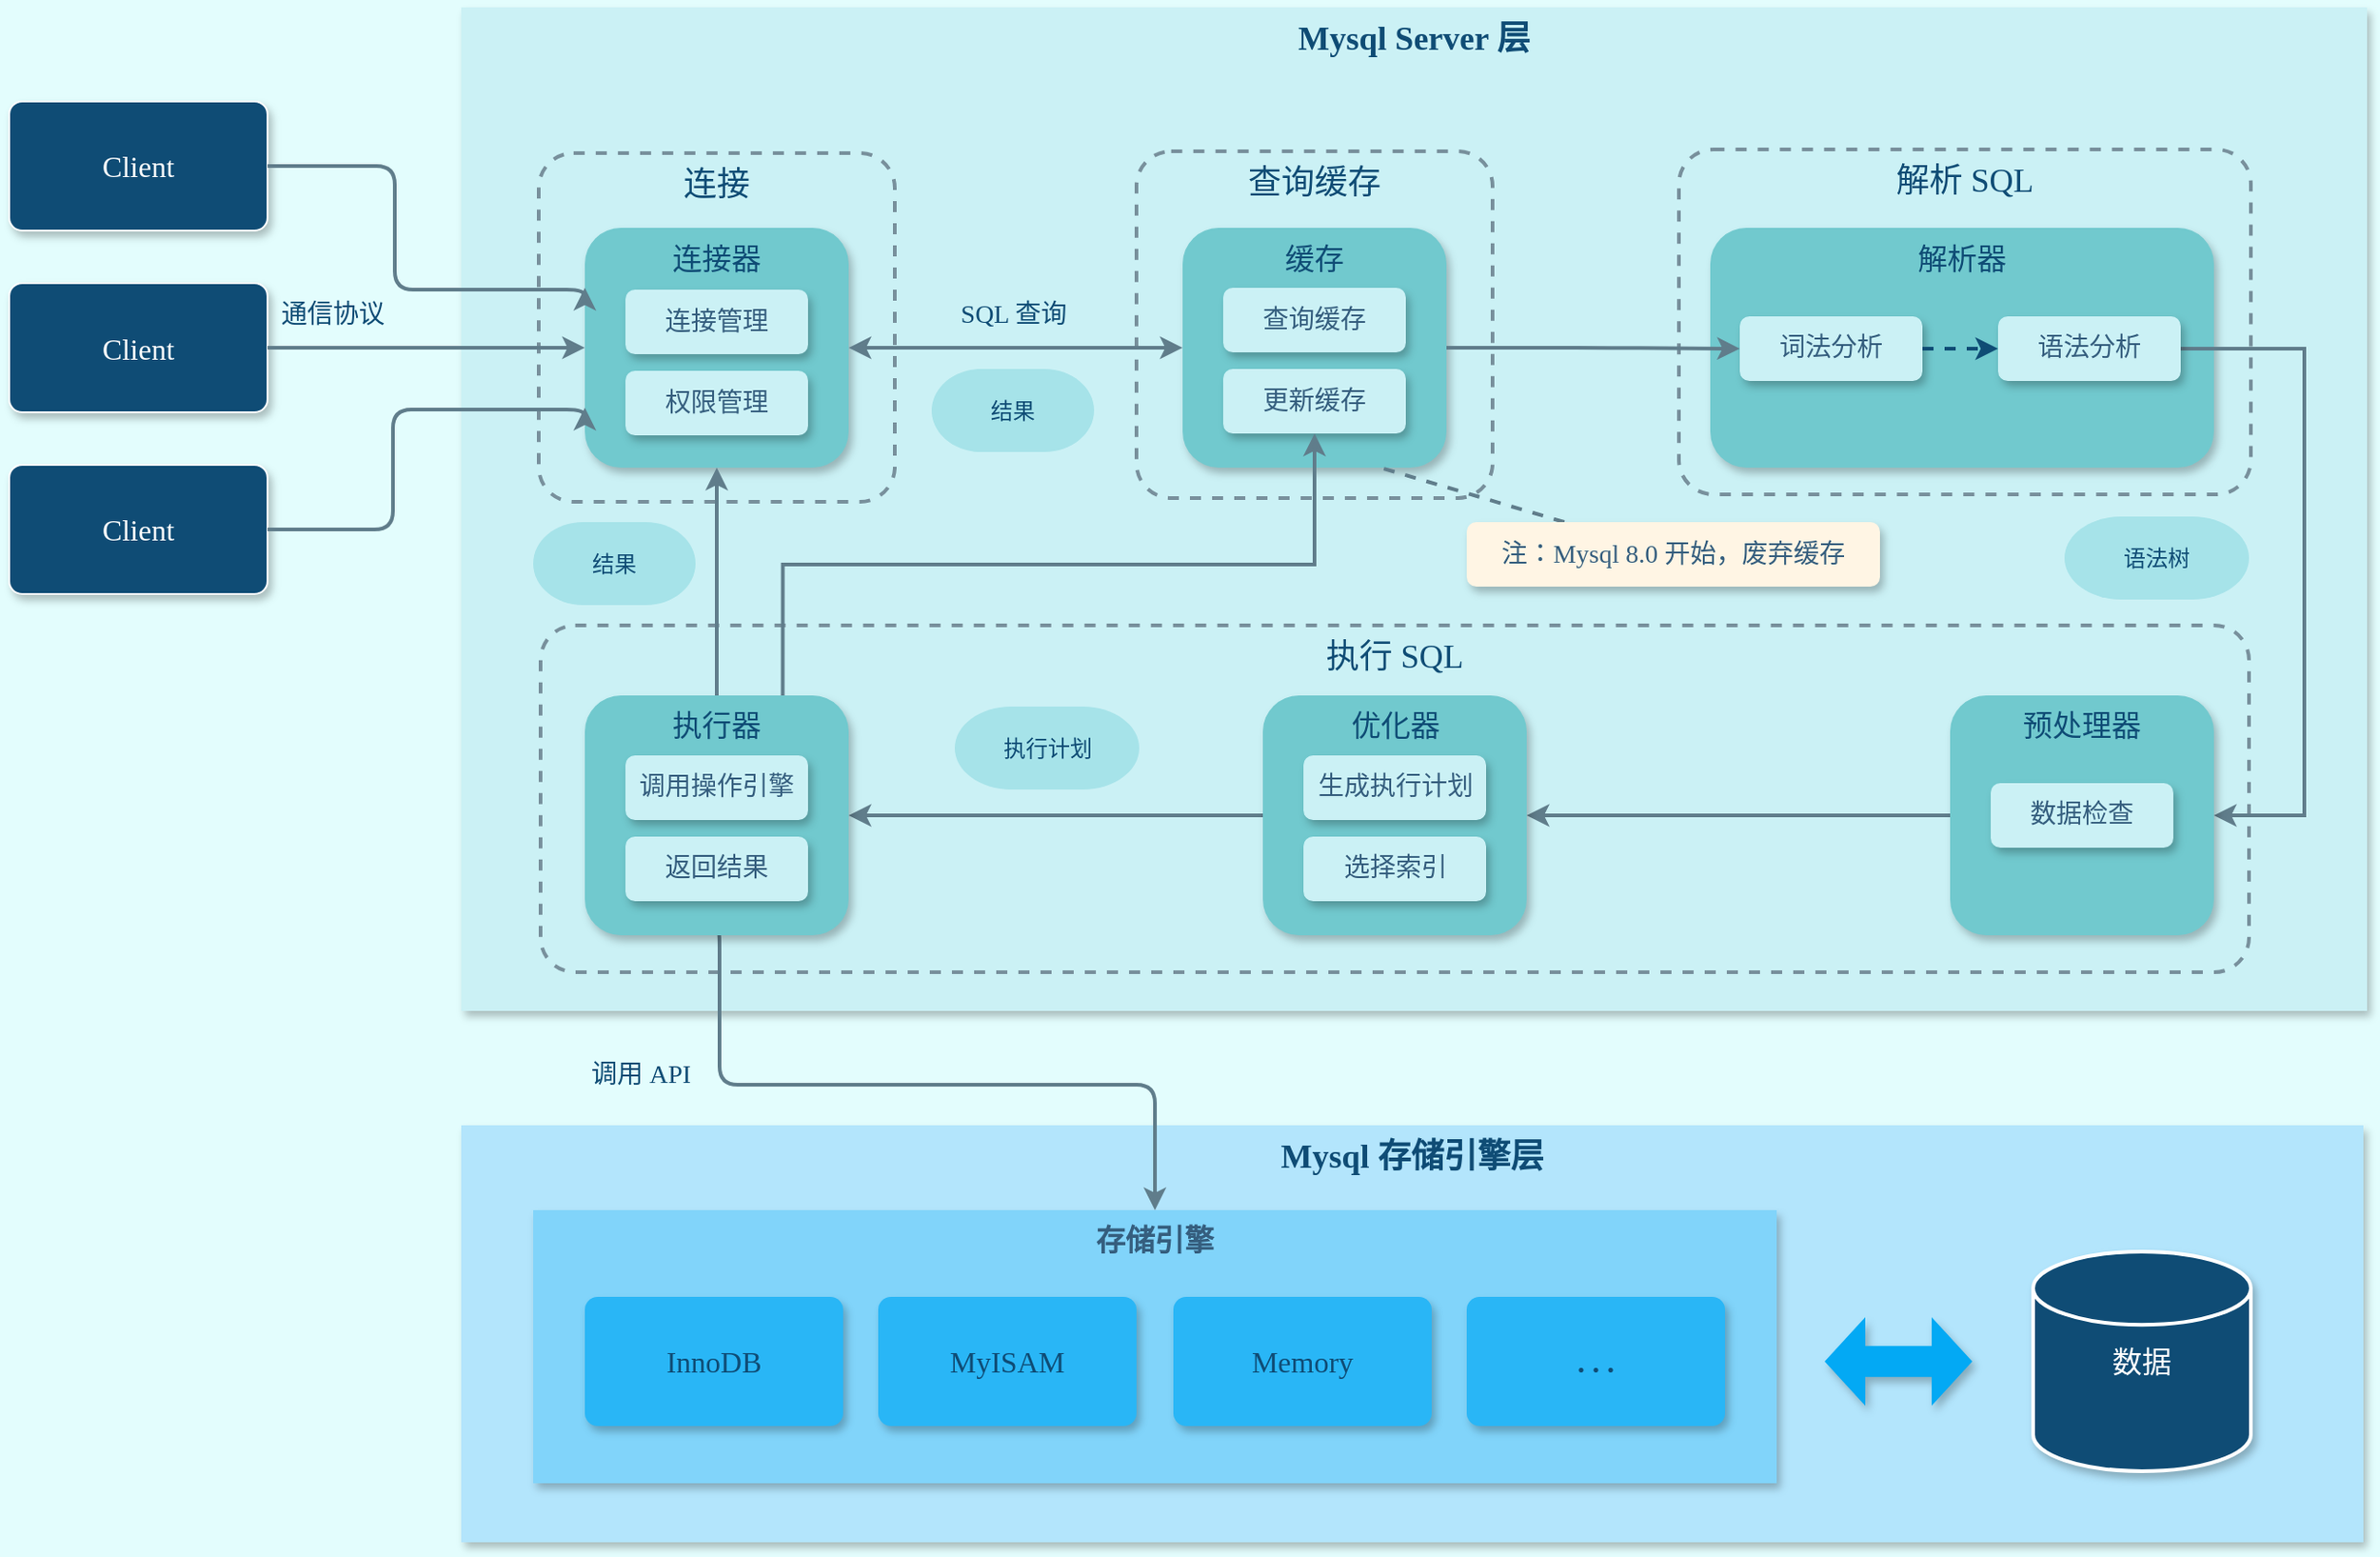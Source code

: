 <mxfile compressed="true" version="22.0.2" type="device" pages="2"><diagram name="工作流" id="lGQGX2cKjVvcrAYxRggV"><mxGraphModel dx="3134" dy="890" grid="0" gridSize="10" guides="1" tooltips="1" connect="1" arrows="1" fold="1" page="1" pageScale="1" pageWidth="1654" pageHeight="1169" background="#E3FDFD" math="0" shadow="0"><root><mxCell id="OI-mXgSgiCmre32iQbJ7-0"/><mxCell id="OI-mXgSgiCmre32iQbJ7-1" parent="OI-mXgSgiCmre32iQbJ7-0"/><mxCell id="Smc68i6yuR4LmxCVsvPt-26" value="Mysql Server 层" style="rounded=0;arcSize=10;whiteSpace=wrap;html=1;align=center;fontColor=#0F4C75;strokeColor=none;fillColor=#CBF1F5;shadow=1;fontFamily=ZCOOL QingKe HuangYou;fontSize=18;container=0;fontSource=https%3A%2F%2Ffonts.googleapis.com%2Fcss%3Ffamily%3DZCOOL%2BQingKe%2BHuangYou;verticalAlign=top;fontStyle=1" parent="OI-mXgSgiCmre32iQbJ7-1" vertex="1"><mxGeometry x="-1221" y="175" width="1033" height="544" as="geometry"/></mxCell><mxCell id="Smc68i6yuR4LmxCVsvPt-25" value="执行 SQL" style="rounded=1;arcSize=10;whiteSpace=wrap;html=1;align=center;fontColor=#0F4C75;strokeColor=#78909c;fillColor=none;shadow=0;fontFamily=ZCOOL QingKe HuangYou;fontSize=18;container=0;fontSource=https%3A%2F%2Ffonts.googleapis.com%2Fcss%3Ffamily%3DZCOOL%2BQingKe%2BHuangYou;verticalAlign=top;fontStyle=0;dashed=1;strokeWidth=2;" parent="OI-mXgSgiCmre32iQbJ7-1" vertex="1"><mxGeometry x="-1178" y="510" width="926" height="188" as="geometry"/></mxCell><mxCell id="Smc68i6yuR4LmxCVsvPt-50" value="" style="edgeStyle=orthogonalEdgeStyle;rounded=1;orthogonalLoop=1;jettySize=auto;html=1;fontFamily=ZCOOL QingKe HuangYou;fontSource=https%3A%2F%2Ffonts.googleapis.com%2Fcss%3Ffamily%3DZCOOL%2BQingKe%2BHuangYou;strokeColor=#607d8b;strokeWidth=2;exitX=0;exitY=0.5;exitDx=0;exitDy=0;entryX=1;entryY=0.5;entryDx=0;entryDy=0;" parent="OI-mXgSgiCmre32iQbJ7-1" source="TNxEVI8b3fu2aDcsBbEe-9" target="TNxEVI8b3fu2aDcsBbEe-0" edge="1"><mxGeometry relative="1" as="geometry"><mxPoint x="-785" y="589" as="sourcePoint"/><mxPoint x="-1011" y="589.0" as="targetPoint"/></mxGeometry></mxCell><mxCell id="Smc68i6yuR4LmxCVsvPt-35" value="" style="edgeStyle=orthogonalEdgeStyle;rounded=1;orthogonalLoop=1;jettySize=auto;html=1;fontFamily=ZCOOL QingKe HuangYou;fontSource=https%3A%2F%2Ffonts.googleapis.com%2Fcss%3Ffamily%3DZCOOL%2BQingKe%2BHuangYou;strokeColor=#607d8b;strokeWidth=2;exitX=0;exitY=0.5;exitDx=0;exitDy=0;entryX=1;entryY=0.5;entryDx=0;entryDy=0;" parent="OI-mXgSgiCmre32iQbJ7-1" source="TNxEVI8b3fu2aDcsBbEe-12" target="TNxEVI8b3fu2aDcsBbEe-9" edge="1"><mxGeometry relative="1" as="geometry"><mxPoint x="-408.5" y="589" as="sourcePoint"/><mxPoint x="-645" y="589" as="targetPoint"/></mxGeometry></mxCell><mxCell id="Smc68i6yuR4LmxCVsvPt-60" value="Mysql&amp;nbsp;存储引擎层" style="rounded=0;arcSize=10;whiteSpace=wrap;html=1;align=center;fontColor=#0F4C75;strokeColor=none;fillColor=#b3e5fc;shadow=1;fontFamily=ZCOOL QingKe HuangYou;fontSize=18;container=0;fontSource=https%3A%2F%2Ffonts.googleapis.com%2Fcss%3Ffamily%3DZCOOL%2BQingKe%2BHuangYou;verticalAlign=top;fontStyle=1" parent="OI-mXgSgiCmre32iQbJ7-1" vertex="1"><mxGeometry x="-1221" y="781" width="1031" height="226" as="geometry"/></mxCell><mxCell id="Smc68i6yuR4LmxCVsvPt-61" value="数据" style="strokeWidth=2;html=1;shape=mxgraph.flowchart.database;whiteSpace=wrap;strokeColor=#FFFFFF;fillColor=#0F4C75;shadow=1;fontFamily=ZCOOL QingKe HuangYou;fontSource=https%3A%2F%2Ffonts.googleapis.com%2Fcss%3Ffamily%3DZCOOL%2BQingKe%2BHuangYou;fontSize=16;fontColor=#FFFFFF;" parent="OI-mXgSgiCmre32iQbJ7-1" vertex="1"><mxGeometry x="-369" y="849.5" width="118" height="119" as="geometry"/></mxCell><mxCell id="Smc68i6yuR4LmxCVsvPt-66" value="语法树" style="strokeWidth=2;html=1;shape=mxgraph.flowchart.terminator;whiteSpace=wrap;strokeColor=none;fillColor=#A6E3E9;shadow=0;fontFamily=ZCOOL QingKe HuangYou;fontSource=https%3A%2F%2Ffonts.googleapis.com%2Fcss%3Ffamily%3DZCOOL%2BQingKe%2BHuangYou;fontColor=#0F4C75;" parent="OI-mXgSgiCmre32iQbJ7-1" vertex="1"><mxGeometry x="-352" y="451" width="100" height="45" as="geometry"/></mxCell><mxCell id="Smc68i6yuR4LmxCVsvPt-67" value="执行计划" style="strokeWidth=2;html=1;shape=mxgraph.flowchart.terminator;whiteSpace=wrap;strokeColor=none;fillColor=#A6E3E9;shadow=0;fontFamily=ZCOOL QingKe HuangYou;fontSource=https%3A%2F%2Ffonts.googleapis.com%2Fcss%3Ffamily%3DZCOOL%2BQingKe%2BHuangYou;fontColor=#0F4C75;" parent="OI-mXgSgiCmre32iQbJ7-1" vertex="1"><mxGeometry x="-953.5" y="554" width="100" height="45" as="geometry"/></mxCell><mxCell id="Smc68i6yuR4LmxCVsvPt-68" value="Client" style="rounded=1;arcSize=10;whiteSpace=wrap;html=1;align=center;fontColor=#FFFFFF;strokeColor=#FFFFFF;fillColor=#0F4C75;shadow=1;fontFamily=ZCOOL QingKe HuangYou;fontSize=16;container=0;fontSource=https%3A%2F%2Ffonts.googleapis.com%2Fcss%3Ffamily%3DZCOOL%2BQingKe%2BHuangYou;verticalAlign=middle;fontStyle=0" parent="OI-mXgSgiCmre32iQbJ7-1" vertex="1"><mxGeometry x="-1466" y="226" width="140" height="70" as="geometry"/></mxCell><mxCell id="Smc68i6yuR4LmxCVsvPt-69" value="Client" style="rounded=1;arcSize=10;whiteSpace=wrap;html=1;align=center;fontColor=#FFFFFF;strokeColor=#FFFFFF;fillColor=#0F4C75;shadow=1;fontFamily=ZCOOL QingKe HuangYou;fontSize=16;container=0;fontSource=https%3A%2F%2Ffonts.googleapis.com%2Fcss%3Ffamily%3DZCOOL%2BQingKe%2BHuangYou;verticalAlign=middle;fontStyle=0" parent="OI-mXgSgiCmre32iQbJ7-1" vertex="1"><mxGeometry x="-1466" y="324.5" width="140" height="70" as="geometry"/></mxCell><mxCell id="Smc68i6yuR4LmxCVsvPt-70" value="Client" style="rounded=1;arcSize=10;whiteSpace=wrap;html=1;align=center;fontColor=#FFFFFF;strokeColor=#FFFFFF;fillColor=#0F4C75;shadow=1;fontFamily=ZCOOL QingKe HuangYou;fontSize=16;container=0;fontSource=https%3A%2F%2Ffonts.googleapis.com%2Fcss%3Ffamily%3DZCOOL%2BQingKe%2BHuangYou;verticalAlign=middle;fontStyle=0" parent="OI-mXgSgiCmre32iQbJ7-1" vertex="1"><mxGeometry x="-1466" y="423" width="140" height="70" as="geometry"/></mxCell><mxCell id="Smc68i6yuR4LmxCVsvPt-76" value="通信协议" style="text;html=1;align=center;verticalAlign=middle;resizable=0;points=[];autosize=1;strokeColor=none;fillColor=none;fontSize=14;fontFamily=ZCOOL QingKe HuangYou;fontSource=https%3A%2F%2Ffonts.googleapis.com%2Fcss%3Ffamily%3DZCOOL%2BQingKe%2BHuangYou;fontColor=#0F4C75;" parent="OI-mXgSgiCmre32iQbJ7-1" vertex="1"><mxGeometry x="-1322" y="327" width="61" height="29" as="geometry"/></mxCell><mxCell id="Smc68i6yuR4LmxCVsvPt-44" value="查询缓存" style="rounded=1;arcSize=10;whiteSpace=wrap;html=1;align=center;fontColor=#0F4C75;strokeColor=#78909c;fillColor=none;shadow=0;fontFamily=ZCOOL QingKe HuangYou;fontSize=18;container=0;fontSource=https%3A%2F%2Ffonts.googleapis.com%2Fcss%3Ffamily%3DZCOOL%2BQingKe%2BHuangYou;verticalAlign=top;fontStyle=0;dashed=1;strokeWidth=2;" parent="OI-mXgSgiCmre32iQbJ7-1" vertex="1"><mxGeometry x="-855" y="253" width="193" height="188" as="geometry"/></mxCell><mxCell id="Smc68i6yuR4LmxCVsvPt-55" value="连接" style="rounded=1;arcSize=10;whiteSpace=wrap;html=1;align=center;fontColor=#0F4C75;strokeColor=#78909c;fillColor=none;shadow=0;fontFamily=ZCOOL QingKe HuangYou;fontSize=18;container=0;fontSource=https%3A%2F%2Ffonts.googleapis.com%2Fcss%3Ffamily%3DZCOOL%2BQingKe%2BHuangYou;verticalAlign=top;fontStyle=0;dashed=1;strokeWidth=2;" parent="OI-mXgSgiCmre32iQbJ7-1" vertex="1"><mxGeometry x="-1179" y="254" width="193" height="189" as="geometry"/></mxCell><mxCell id="Smc68i6yuR4LmxCVsvPt-45" value="缓存" style="rounded=1;whiteSpace=wrap;html=1;fontFamily=ZCOOL QingKe HuangYou;fontStyle=0;labelBackgroundColor=none;fillColor=#71C9CE;strokeColor=none;fontColor=#0F4C75;shadow=1;fontSource=https%3A%2F%2Ffonts.googleapis.com%2Fcss%3Ffamily%3DZCOOL%2BQingKe%2BHuangYou;container=0;fontSize=16;verticalAlign=top;" parent="OI-mXgSgiCmre32iQbJ7-1" vertex="1"><mxGeometry x="-830" y="294.5" width="143" height="130" as="geometry"/></mxCell><mxCell id="Smc68i6yuR4LmxCVsvPt-47" value="查询缓存" style="rounded=1;whiteSpace=wrap;html=1;strokeColor=none;fillColor=#CBF1F5;fontFamily=ZCOOL QingKe HuangYou;fontSource=https%3A%2F%2Ffonts.googleapis.com%2Fcss%3Ffamily%3DZCOOL%2BQingKe%2BHuangYou;fontStyle=0;container=0;fontColor=#355E7E;shadow=1;fontSize=14;" parent="OI-mXgSgiCmre32iQbJ7-1" vertex="1"><mxGeometry x="-808" y="327" width="99" height="35" as="geometry"/></mxCell><mxCell id="Smc68i6yuR4LmxCVsvPt-48" value="更新缓存" style="rounded=1;whiteSpace=wrap;html=1;strokeColor=none;fillColor=#CBF1F5;fontFamily=ZCOOL QingKe HuangYou;fontSource=https%3A%2F%2Ffonts.googleapis.com%2Fcss%3Ffamily%3DZCOOL%2BQingKe%2BHuangYou;fontStyle=0;container=0;fontColor=#355E7E;shadow=1;fontSize=14;" parent="OI-mXgSgiCmre32iQbJ7-1" vertex="1"><mxGeometry x="-808" y="371" width="99" height="35" as="geometry"/></mxCell><mxCell id="Smc68i6yuR4LmxCVsvPt-52" value="连接器" style="rounded=1;whiteSpace=wrap;html=1;fontFamily=ZCOOL QingKe HuangYou;fontStyle=0;labelBackgroundColor=none;fillColor=#71C9CE;strokeColor=none;fontColor=#0F4C75;shadow=1;fontSource=https%3A%2F%2Ffonts.googleapis.com%2Fcss%3Ffamily%3DZCOOL%2BQingKe%2BHuangYou;container=0;fontSize=16;verticalAlign=top;" parent="OI-mXgSgiCmre32iQbJ7-1" vertex="1"><mxGeometry x="-1154" y="294.5" width="143" height="130" as="geometry"/></mxCell><mxCell id="Smc68i6yuR4LmxCVsvPt-72" style="edgeStyle=orthogonalEdgeStyle;rounded=1;orthogonalLoop=1;jettySize=auto;html=1;entryX=0;entryY=0.25;entryDx=0;entryDy=0;strokeColor=#607d8b;strokeWidth=2;" parent="OI-mXgSgiCmre32iQbJ7-1" source="Smc68i6yuR4LmxCVsvPt-68" target="Smc68i6yuR4LmxCVsvPt-52" edge="1"><mxGeometry relative="1" as="geometry"><Array as="points"><mxPoint x="-1257" y="261"/><mxPoint x="-1257" y="328"/></Array></mxGeometry></mxCell><mxCell id="Smc68i6yuR4LmxCVsvPt-71" style="edgeStyle=orthogonalEdgeStyle;rounded=1;orthogonalLoop=1;jettySize=auto;html=1;entryX=0;entryY=0.5;entryDx=0;entryDy=0;strokeColor=#607d8b;strokeWidth=2;" parent="OI-mXgSgiCmre32iQbJ7-1" source="Smc68i6yuR4LmxCVsvPt-69" target="Smc68i6yuR4LmxCVsvPt-52" edge="1"><mxGeometry relative="1" as="geometry"/></mxCell><mxCell id="Smc68i6yuR4LmxCVsvPt-73" style="edgeStyle=orthogonalEdgeStyle;rounded=1;orthogonalLoop=1;jettySize=auto;html=1;entryX=0;entryY=0.75;entryDx=0;entryDy=0;strokeColor=#607d8b;strokeWidth=2;" parent="OI-mXgSgiCmre32iQbJ7-1" source="Smc68i6yuR4LmxCVsvPt-70" target="Smc68i6yuR4LmxCVsvPt-52" edge="1"><mxGeometry relative="1" as="geometry"><Array as="points"><mxPoint x="-1258" y="458"/><mxPoint x="-1258" y="393"/></Array></mxGeometry></mxCell><mxCell id="Smc68i6yuR4LmxCVsvPt-56" style="edgeStyle=orthogonalEdgeStyle;rounded=1;orthogonalLoop=1;jettySize=auto;html=1;entryX=0;entryY=0.5;entryDx=0;entryDy=0;fontFamily=ZCOOL QingKe HuangYou;fontSource=https%3A%2F%2Ffonts.googleapis.com%2Fcss%3Ffamily%3DZCOOL%2BQingKe%2BHuangYou;strokeColor=#607d8b;startArrow=classic;startFill=1;strokeWidth=2;" parent="OI-mXgSgiCmre32iQbJ7-1" source="Smc68i6yuR4LmxCVsvPt-52" target="Smc68i6yuR4LmxCVsvPt-45" edge="1"><mxGeometry relative="1" as="geometry"/></mxCell><mxCell id="Smc68i6yuR4LmxCVsvPt-53" value="连接管理" style="rounded=1;whiteSpace=wrap;html=1;strokeColor=none;fillColor=#CBF1F5;fontFamily=ZCOOL QingKe HuangYou;fontSource=https%3A%2F%2Ffonts.googleapis.com%2Fcss%3Ffamily%3DZCOOL%2BQingKe%2BHuangYou;fontStyle=0;container=0;fontColor=#355E7E;shadow=1;fontSize=14;" parent="OI-mXgSgiCmre32iQbJ7-1" vertex="1"><mxGeometry x="-1132" y="328" width="99" height="35" as="geometry"/></mxCell><mxCell id="Smc68i6yuR4LmxCVsvPt-54" value="权限管理" style="rounded=1;whiteSpace=wrap;html=1;strokeColor=none;fillColor=#CBF1F5;fontFamily=ZCOOL QingKe HuangYou;fontSource=https%3A%2F%2Ffonts.googleapis.com%2Fcss%3Ffamily%3DZCOOL%2BQingKe%2BHuangYou;fontStyle=0;container=0;fontColor=#355E7E;shadow=1;fontSize=14;" parent="OI-mXgSgiCmre32iQbJ7-1" vertex="1"><mxGeometry x="-1132" y="372" width="99" height="35" as="geometry"/></mxCell><mxCell id="Smc68i6yuR4LmxCVsvPt-40" value="解析 SQL" style="rounded=1;arcSize=10;whiteSpace=wrap;html=1;align=center;fontColor=#0F4C75;strokeColor=#78909c;fillColor=none;shadow=0;fontFamily=ZCOOL QingKe HuangYou;fontSize=18;container=0;fontSource=https%3A%2F%2Ffonts.googleapis.com%2Fcss%3Ffamily%3DZCOOL%2BQingKe%2BHuangYou;verticalAlign=top;fontStyle=0;dashed=1;strokeWidth=2;" parent="OI-mXgSgiCmre32iQbJ7-1" vertex="1"><mxGeometry x="-561" y="252" width="310" height="187" as="geometry"/></mxCell><mxCell id="Smc68i6yuR4LmxCVsvPt-57" value="解析器" style="rounded=1;whiteSpace=wrap;html=1;fontFamily=ZCOOL QingKe HuangYou;fontStyle=0;labelBackgroundColor=none;fillColor=#71C9CE;strokeColor=none;fontColor=#0F4C75;shadow=1;fontSource=https%3A%2F%2Ffonts.googleapis.com%2Fcss%3Ffamily%3DZCOOL%2BQingKe%2BHuangYou;container=0;fontSize=16;verticalAlign=top;" parent="OI-mXgSgiCmre32iQbJ7-1" vertex="1"><mxGeometry x="-544" y="294.5" width="273" height="130" as="geometry"/></mxCell><mxCell id="Smc68i6yuR4LmxCVsvPt-23" value="词法分析" style="rounded=1;whiteSpace=wrap;html=1;strokeColor=none;fillColor=#CBF1F5;fontFamily=ZCOOL QingKe HuangYou;fontSource=https%3A%2F%2Ffonts.googleapis.com%2Fcss%3Ffamily%3DZCOOL%2BQingKe%2BHuangYou;fontStyle=0;container=0;fontColor=#355E7E;shadow=1;fontSize=14;" parent="OI-mXgSgiCmre32iQbJ7-1" vertex="1"><mxGeometry x="-528" y="342.5" width="99" height="35" as="geometry"/></mxCell><mxCell id="TNxEVI8b3fu2aDcsBbEe-24" style="edgeStyle=orthogonalEdgeStyle;rounded=0;orthogonalLoop=1;jettySize=auto;html=1;entryX=1;entryY=0.5;entryDx=0;entryDy=0;exitX=1;exitY=0.5;exitDx=0;exitDy=0;strokeWidth=2;strokeColor=#607d8b;" parent="OI-mXgSgiCmre32iQbJ7-1" source="Smc68i6yuR4LmxCVsvPt-24" target="TNxEVI8b3fu2aDcsBbEe-12" edge="1"><mxGeometry relative="1" as="geometry"><Array as="points"><mxPoint x="-222" y="360"/><mxPoint x="-222" y="613"/></Array></mxGeometry></mxCell><mxCell id="Smc68i6yuR4LmxCVsvPt-24" value="语法分析" style="rounded=1;whiteSpace=wrap;html=1;strokeColor=none;fillColor=#CBF1F5;fontFamily=ZCOOL QingKe HuangYou;fontSource=https%3A%2F%2Ffonts.googleapis.com%2Fcss%3Ffamily%3DZCOOL%2BQingKe%2BHuangYou;fontStyle=0;container=0;fontColor=#355E7E;shadow=1;fontSize=14;" parent="OI-mXgSgiCmre32iQbJ7-1" vertex="1"><mxGeometry x="-388" y="342.5" width="99" height="35" as="geometry"/></mxCell><mxCell id="Smc68i6yuR4LmxCVsvPt-41" value="" style="edgeStyle=orthogonalEdgeStyle;rounded=0;orthogonalLoop=1;jettySize=auto;html=1;fontFamily=ZCOOL QingKe HuangYou;fontSource=https%3A%2F%2Ffonts.googleapis.com%2Fcss%3Ffamily%3DZCOOL%2BQingKe%2BHuangYou;strokeColor=#0F4C75;dashed=1;strokeWidth=2;" parent="OI-mXgSgiCmre32iQbJ7-1" source="Smc68i6yuR4LmxCVsvPt-23" target="Smc68i6yuR4LmxCVsvPt-24" edge="1"><mxGeometry relative="1" as="geometry"/></mxCell><mxCell id="Smc68i6yuR4LmxCVsvPt-58" style="edgeStyle=orthogonalEdgeStyle;rounded=1;orthogonalLoop=1;jettySize=auto;html=1;exitX=1;exitY=0.5;exitDx=0;exitDy=0;entryX=0;entryY=0.5;entryDx=0;entryDy=0;fontFamily=ZCOOL QingKe HuangYou;fontSource=https%3A%2F%2Ffonts.googleapis.com%2Fcss%3Ffamily%3DZCOOL%2BQingKe%2BHuangYou;strokeColor=#607d8b;strokeWidth=2;" parent="OI-mXgSgiCmre32iQbJ7-1" source="Smc68i6yuR4LmxCVsvPt-45" target="Smc68i6yuR4LmxCVsvPt-23" edge="1"><mxGeometry relative="1" as="geometry"/></mxCell><mxCell id="Smc68i6yuR4LmxCVsvPt-83" value="SQL 查询" style="text;html=1;align=center;verticalAlign=middle;resizable=0;points=[];autosize=1;strokeColor=none;fillColor=none;fontSize=14;fontFamily=ZCOOL QingKe HuangYou;fontSource=https%3A%2F%2Ffonts.googleapis.com%2Fcss%3Ffamily%3DZCOOL%2BQingKe%2BHuangYou;fontColor=#0F4C75;" parent="OI-mXgSgiCmre32iQbJ7-1" vertex="1"><mxGeometry x="-953.5" y="327" width="63" height="29" as="geometry"/></mxCell><mxCell id="i1pj8KqQ-jxki9y-NVVd-9" value="存储引擎" style="whiteSpace=wrap;html=1;fillColor=#81d4fa;fontFamily=ZCOOL QingKe HuangYou;fontSource=https%3A%2F%2Ffonts.googleapis.com%2Fcss%3Ffamily%3DZCOOL%2BQingKe%2BHuangYou;fontSize=16;fontStyle=1;verticalAlign=top;fontColor=#355E7E;strokeColor=none;shadow=1;" parent="OI-mXgSgiCmre32iQbJ7-1" vertex="1"><mxGeometry x="-1182" y="827" width="674" height="148" as="geometry"/></mxCell><mxCell id="Smc68i6yuR4LmxCVsvPt-62" value="InnoDB" style="rounded=1;arcSize=10;whiteSpace=wrap;html=1;align=center;fontColor=#0F4C75;strokeColor=none;fillColor=#29b6f6;shadow=1;fontFamily=ZCOOL QingKe HuangYou;fontSize=16;container=0;fontSource=https%3A%2F%2Ffonts.googleapis.com%2Fcss%3Ffamily%3DZCOOL%2BQingKe%2BHuangYou;verticalAlign=middle;fontStyle=0" parent="OI-mXgSgiCmre32iQbJ7-1" vertex="1"><mxGeometry x="-1154" y="874" width="140" height="70" as="geometry"/></mxCell><mxCell id="Smc68i6yuR4LmxCVsvPt-63" value="MyISAM" style="rounded=1;arcSize=10;whiteSpace=wrap;html=1;align=center;fontColor=#0F4C75;strokeColor=none;fillColor=#29b6f6;shadow=1;fontFamily=ZCOOL QingKe HuangYou;fontSize=16;container=0;fontSource=https%3A%2F%2Ffonts.googleapis.com%2Fcss%3Ffamily%3DZCOOL%2BQingKe%2BHuangYou;verticalAlign=middle;fontStyle=0" parent="OI-mXgSgiCmre32iQbJ7-1" vertex="1"><mxGeometry x="-995" y="874" width="140" height="70" as="geometry"/></mxCell><mxCell id="Smc68i6yuR4LmxCVsvPt-64" value="Memory" style="rounded=1;arcSize=10;whiteSpace=wrap;html=1;align=center;fontColor=#0F4C75;strokeColor=none;fillColor=#29b6f6;shadow=1;fontFamily=ZCOOL QingKe HuangYou;fontSize=16;container=0;fontSource=https%3A%2F%2Ffonts.googleapis.com%2Fcss%3Ffamily%3DZCOOL%2BQingKe%2BHuangYou;verticalAlign=middle;fontStyle=0" parent="OI-mXgSgiCmre32iQbJ7-1" vertex="1"><mxGeometry x="-835" y="874" width="140" height="70" as="geometry"/></mxCell><mxCell id="Smc68i6yuR4LmxCVsvPt-65" value=". . ." style="rounded=1;arcSize=10;whiteSpace=wrap;html=1;align=center;fontColor=#0F4C75;strokeColor=none;fillColor=#29b6f6;shadow=1;fontFamily=ZCOOL QingKe HuangYou;fontSize=16;container=0;fontSource=https%3A%2F%2Ffonts.googleapis.com%2Fcss%3Ffamily%3DZCOOL%2BQingKe%2BHuangYou;verticalAlign=middle;fontStyle=1" parent="OI-mXgSgiCmre32iQbJ7-1" vertex="1"><mxGeometry x="-676" y="874" width="140" height="70" as="geometry"/></mxCell><mxCell id="i1pj8KqQ-jxki9y-NVVd-13" value="" style="html=1;shadow=1;dashed=0;align=center;verticalAlign=middle;shape=mxgraph.arrows2.twoWayArrow;dy=0.65;dx=22;fontFamily=ZCOOL QingKe HuangYou;fontSource=https%3A%2F%2Ffonts.googleapis.com%2Fcss%3Ffamily%3DZCOOL%2BQingKe%2BHuangYou;fontSize=11;fontColor=default;fillColor=#03a9f4;gradientColor=none;aspect=fixed;strokeColor=none;" parent="OI-mXgSgiCmre32iQbJ7-1" vertex="1"><mxGeometry x="-482" y="885" width="80" height="48" as="geometry"/></mxCell><mxCell id="GfseY-kl2PI2ebnZwAER-0" style="edgeStyle=orthogonalEdgeStyle;shape=connector;rounded=1;orthogonalLoop=1;jettySize=auto;html=1;labelBackgroundColor=default;strokeColor=#607d8b;strokeWidth=2;align=center;verticalAlign=middle;fontFamily=ZCOOL QingKe HuangYou;fontSource=https%3A%2F%2Ffonts.googleapis.com%2Fcss%3Ffamily%3DZCOOL%2BQingKe%2BHuangYou;fontSize=11;fontColor=default;endArrow=classic;exitX=0.5;exitY=1;exitDx=0;exitDy=0;" parent="OI-mXgSgiCmre32iQbJ7-1" source="TNxEVI8b3fu2aDcsBbEe-0" target="i1pj8KqQ-jxki9y-NVVd-9" edge="1"><mxGeometry relative="1" as="geometry"><Array as="points"><mxPoint x="-1082" y="677"/><mxPoint x="-1081" y="677"/><mxPoint x="-1081" y="759"/><mxPoint x="-845" y="759"/></Array><mxPoint x="-1081" y="624.0" as="sourcePoint"/></mxGeometry></mxCell><mxCell id="GfseY-kl2PI2ebnZwAER-1" value="调用 API" style="text;html=1;align=center;verticalAlign=middle;resizable=0;points=[];autosize=1;strokeColor=none;fillColor=none;fontSize=14;fontFamily=ZCOOL QingKe HuangYou;fontSource=https%3A%2F%2Ffonts.googleapis.com%2Fcss%3Ffamily%3DZCOOL%2BQingKe%2BHuangYou;fontColor=#0F4C75;" parent="OI-mXgSgiCmre32iQbJ7-1" vertex="1"><mxGeometry x="-1154" y="739" width="60" height="29" as="geometry"/></mxCell><mxCell id="TNxEVI8b3fu2aDcsBbEe-3" value="" style="group" parent="OI-mXgSgiCmre32iQbJ7-1" vertex="1" connectable="0"><mxGeometry x="-1154" y="548" width="143" height="130" as="geometry"/></mxCell><mxCell id="TNxEVI8b3fu2aDcsBbEe-0" value="执行器" style="rounded=1;whiteSpace=wrap;html=1;fontFamily=ZCOOL QingKe HuangYou;fontStyle=0;labelBackgroundColor=none;fillColor=#71C9CE;strokeColor=none;fontColor=#0F4C75;shadow=1;fontSource=https%3A%2F%2Ffonts.googleapis.com%2Fcss%3Ffamily%3DZCOOL%2BQingKe%2BHuangYou;container=0;fontSize=16;verticalAlign=top;" parent="TNxEVI8b3fu2aDcsBbEe-3" vertex="1"><mxGeometry width="143" height="130" as="geometry"/></mxCell><mxCell id="TNxEVI8b3fu2aDcsBbEe-1" value="调用操作引擎" style="rounded=1;whiteSpace=wrap;html=1;strokeColor=none;fillColor=#CBF1F5;fontFamily=ZCOOL QingKe HuangYou;fontSource=https%3A%2F%2Ffonts.googleapis.com%2Fcss%3Ffamily%3DZCOOL%2BQingKe%2BHuangYou;fontStyle=0;container=0;fontColor=#355E7E;shadow=1;fontSize=14;" parent="TNxEVI8b3fu2aDcsBbEe-3" vertex="1"><mxGeometry x="22" y="32.5" width="99" height="35" as="geometry"/></mxCell><mxCell id="TNxEVI8b3fu2aDcsBbEe-2" value="返回结果" style="rounded=1;whiteSpace=wrap;html=1;strokeColor=none;fillColor=#CBF1F5;fontFamily=ZCOOL QingKe HuangYou;fontSource=https%3A%2F%2Ffonts.googleapis.com%2Fcss%3Ffamily%3DZCOOL%2BQingKe%2BHuangYou;fontStyle=0;container=0;fontColor=#355E7E;shadow=1;fontSize=14;" parent="TNxEVI8b3fu2aDcsBbEe-3" vertex="1"><mxGeometry x="22" y="76.5" width="99" height="35" as="geometry"/></mxCell><mxCell id="TNxEVI8b3fu2aDcsBbEe-9" value="优化器" style="rounded=1;whiteSpace=wrap;html=1;fontFamily=ZCOOL QingKe HuangYou;fontStyle=0;labelBackgroundColor=none;fillColor=#71C9CE;strokeColor=none;fontColor=#0F4C75;shadow=1;fontSource=https%3A%2F%2Ffonts.googleapis.com%2Fcss%3Ffamily%3DZCOOL%2BQingKe%2BHuangYou;container=0;fontSize=16;verticalAlign=top;" parent="OI-mXgSgiCmre32iQbJ7-1" vertex="1"><mxGeometry x="-786.5" y="548" width="143" height="130" as="geometry"/></mxCell><mxCell id="TNxEVI8b3fu2aDcsBbEe-10" value="生成执行计划" style="rounded=1;whiteSpace=wrap;html=1;strokeColor=none;fillColor=#CBF1F5;fontFamily=ZCOOL QingKe HuangYou;fontSource=https%3A%2F%2Ffonts.googleapis.com%2Fcss%3Ffamily%3DZCOOL%2BQingKe%2BHuangYou;fontStyle=0;container=0;fontColor=#355E7E;shadow=1;fontSize=14;" parent="OI-mXgSgiCmre32iQbJ7-1" vertex="1"><mxGeometry x="-764.5" y="580.5" width="99" height="35" as="geometry"/></mxCell><mxCell id="TNxEVI8b3fu2aDcsBbEe-11" value="选择索引" style="rounded=1;whiteSpace=wrap;html=1;strokeColor=none;fillColor=#CBF1F5;fontFamily=ZCOOL QingKe HuangYou;fontSource=https%3A%2F%2Ffonts.googleapis.com%2Fcss%3Ffamily%3DZCOOL%2BQingKe%2BHuangYou;fontStyle=0;container=0;fontColor=#355E7E;shadow=1;fontSize=14;" parent="OI-mXgSgiCmre32iQbJ7-1" vertex="1"><mxGeometry x="-764.5" y="624.5" width="99" height="35" as="geometry"/></mxCell><mxCell id="TNxEVI8b3fu2aDcsBbEe-12" value="预处理器" style="rounded=1;whiteSpace=wrap;html=1;fontFamily=ZCOOL QingKe HuangYou;fontStyle=0;labelBackgroundColor=none;fillColor=#71C9CE;strokeColor=none;fontColor=#0F4C75;shadow=1;fontSource=https%3A%2F%2Ffonts.googleapis.com%2Fcss%3Ffamily%3DZCOOL%2BQingKe%2BHuangYou;container=0;fontSize=16;verticalAlign=top;" parent="OI-mXgSgiCmre32iQbJ7-1" vertex="1"><mxGeometry x="-414" y="548" width="143" height="130" as="geometry"/></mxCell><mxCell id="TNxEVI8b3fu2aDcsBbEe-14" value="数据检查" style="rounded=1;whiteSpace=wrap;html=1;strokeColor=none;fillColor=#CBF1F5;fontFamily=ZCOOL QingKe HuangYou;fontSource=https%3A%2F%2Ffonts.googleapis.com%2Fcss%3Ffamily%3DZCOOL%2BQingKe%2BHuangYou;fontStyle=0;container=0;fontColor=#355E7E;shadow=1;fontSize=14;" parent="OI-mXgSgiCmre32iQbJ7-1" vertex="1"><mxGeometry x="-392" y="595.5" width="99" height="35" as="geometry"/></mxCell><mxCell id="TNxEVI8b3fu2aDcsBbEe-15" style="edgeStyle=orthogonalEdgeStyle;rounded=0;orthogonalLoop=1;jettySize=auto;html=1;exitX=0.5;exitY=0;exitDx=0;exitDy=0;entryX=0.5;entryY=1;entryDx=0;entryDy=0;strokeWidth=2;strokeColor=#607d8b;" parent="OI-mXgSgiCmre32iQbJ7-1" source="TNxEVI8b3fu2aDcsBbEe-0" target="Smc68i6yuR4LmxCVsvPt-52" edge="1"><mxGeometry relative="1" as="geometry"/></mxCell><mxCell id="TNxEVI8b3fu2aDcsBbEe-16" style="edgeStyle=orthogonalEdgeStyle;rounded=0;orthogonalLoop=1;jettySize=auto;html=1;entryX=0.5;entryY=1;entryDx=0;entryDy=0;exitX=0.75;exitY=0;exitDx=0;exitDy=0;strokeWidth=2;strokeColor=#607d8b;" parent="OI-mXgSgiCmre32iQbJ7-1" source="TNxEVI8b3fu2aDcsBbEe-0" target="Smc68i6yuR4LmxCVsvPt-48" edge="1"><mxGeometry relative="1" as="geometry"/></mxCell><mxCell id="TNxEVI8b3fu2aDcsBbEe-17" value="结果" style="strokeWidth=2;html=1;shape=mxgraph.flowchart.terminator;whiteSpace=wrap;strokeColor=none;fillColor=#A6E3E9;shadow=0;fontFamily=ZCOOL QingKe HuangYou;fontSource=https%3A%2F%2Ffonts.googleapis.com%2Fcss%3Ffamily%3DZCOOL%2BQingKe%2BHuangYou;fontColor=#0F4C75;" parent="OI-mXgSgiCmre32iQbJ7-1" vertex="1"><mxGeometry x="-1182" y="454" width="88" height="45" as="geometry"/></mxCell><mxCell id="TNxEVI8b3fu2aDcsBbEe-18" value="结果" style="strokeWidth=2;html=1;shape=mxgraph.flowchart.terminator;whiteSpace=wrap;strokeColor=none;fillColor=#A6E3E9;shadow=0;fontFamily=ZCOOL QingKe HuangYou;fontSource=https%3A%2F%2Ffonts.googleapis.com%2Fcss%3Ffamily%3DZCOOL%2BQingKe%2BHuangYou;fontColor=#0F4C75;" parent="OI-mXgSgiCmre32iQbJ7-1" vertex="1"><mxGeometry x="-966" y="371" width="88" height="45" as="geometry"/></mxCell><mxCell id="TNxEVI8b3fu2aDcsBbEe-23" style="rounded=1;orthogonalLoop=1;jettySize=auto;html=1;entryX=0.75;entryY=1;entryDx=0;entryDy=0;strokeColor=#607D8B;strokeWidth=2;endArrow=none;endFill=0;dashed=1;" parent="OI-mXgSgiCmre32iQbJ7-1" source="TNxEVI8b3fu2aDcsBbEe-21" target="Smc68i6yuR4LmxCVsvPt-45" edge="1"><mxGeometry relative="1" as="geometry"/></mxCell><mxCell id="TNxEVI8b3fu2aDcsBbEe-21" value="注：Mysql 8.0 开始，废弃缓存" style="rounded=1;whiteSpace=wrap;html=1;strokeColor=none;fillColor=#FFF5E4;fontFamily=ZCOOL QingKe HuangYou;fontSource=https%3A%2F%2Ffonts.googleapis.com%2Fcss%3Ffamily%3DZCOOL%2BQingKe%2BHuangYou;fontStyle=0;container=0;fontColor=#355E7E;shadow=1;fontSize=14;" parent="OI-mXgSgiCmre32iQbJ7-1" vertex="1"><mxGeometry x="-676" y="454" width="224" height="35" as="geometry"/></mxCell></root></mxGraphModel></diagram><diagram name="redo log" id="nWROzRrzerrJx-gjweg9"><mxGraphModel dx="1036" dy="623" grid="0" gridSize="10" guides="1" tooltips="1" connect="1" arrows="1" fold="1" page="1" pageScale="1" pageWidth="1169" pageHeight="827" background="#E3FDFD" math="0" shadow="0"><root><mxCell id="CEtS771GX4MlsG5HBMfk-0"/><mxCell id="CEtS771GX4MlsG5HBMfk-1" parent="CEtS771GX4MlsG5HBMfk-0"/><mxCell id="anr3Z_5l_XbzDgspYQOz-1" value="" style="group" parent="CEtS771GX4MlsG5HBMfk-1" vertex="1" connectable="0"><mxGeometry x="367" y="264" width="434.5" height="300" as="geometry"/></mxCell><mxCell id="sA_LI_y-i3-7yf4ZT-Cp-3" value="write pos" style="text;html=1;align=center;verticalAlign=middle;resizable=0;points=[];autosize=1;strokeColor=none;fillColor=none;fontSize=16;fontFamily=ZCOOL QingKe HuangYou;fontSource=https%3A%2F%2Ffonts.googleapis.com%2Fcss%3Ffamily%3DZCOOL%2BQingKe%2BHuangYou;fontColor=#355E7E;fontStyle=1" parent="anr3Z_5l_XbzDgspYQOz-1" vertex="1"><mxGeometry x="358" y="134.5" width="70" height="31" as="geometry"/></mxCell><mxCell id="sA_LI_y-i3-7yf4ZT-Cp-4" value="check point" style="text;html=1;align=center;verticalAlign=middle;resizable=0;points=[];autosize=1;strokeColor=none;fillColor=none;fontSize=16;fontFamily=ZCOOL QingKe HuangYou;fontSource=https%3A%2F%2Ffonts.googleapis.com%2Fcss%3Ffamily%3DZCOOL%2BQingKe%2BHuangYou;fontColor=#355E7E;fontStyle=1" parent="anr3Z_5l_XbzDgspYQOz-1" vertex="1"><mxGeometry x="351.5" y="209" width="83" height="31" as="geometry"/></mxCell><mxCell id="U6FBFIgyKOEloPA4nnmx-0" value="" style="group;fontFamily=ZCOOL QingKe HuangYou;fontSource=https%3A%2F%2Ffonts.googleapis.com%2Fcss%3Ffamily%3DZCOOL%2BQingKe%2BHuangYou;fontColor=#355E7E;strokeColor=#355E7E;container=0;" parent="anr3Z_5l_XbzDgspYQOz-1" vertex="1" connectable="0"><mxGeometry width="300" height="300" as="geometry"/></mxCell><mxCell id="U6FBFIgyKOEloPA4nnmx-2" style="rounded=0;orthogonalLoop=1;jettySize=auto;html=1;entryX=1;entryY=0;entryDx=0;entryDy=0;fontFamily=ZCOOL QingKe HuangYou;fontSource=https%3A%2F%2Ffonts.googleapis.com%2Fcss%3Ffamily%3DZCOOL%2BQingKe%2BHuangYou;fontColor=#355E7E;strokeColor=#355E7E;dashed=1;" parent="anr3Z_5l_XbzDgspYQOz-1" source="sA_LI_y-i3-7yf4ZT-Cp-3" target="sA_LI_y-i3-7yf4ZT-Cp-1" edge="1"><mxGeometry relative="1" as="geometry"/></mxCell><mxCell id="sA_LI_y-i3-7yf4ZT-Cp-0" value="" style="group;fontFamily=ZCOOL QingKe HuangYou;fontSource=https%3A%2F%2Ffonts.googleapis.com%2Fcss%3Ffamily%3DZCOOL%2BQingKe%2BHuangYou;fontColor=#355E7E;strokeColor=#355E7E;container=0;" parent="anr3Z_5l_XbzDgspYQOz-1" vertex="1" connectable="0"><mxGeometry width="300" height="300" as="geometry"/></mxCell><mxCell id="U6FBFIgyKOEloPA4nnmx-3" style="rounded=0;orthogonalLoop=1;jettySize=auto;html=1;entryX=1;entryY=1;entryDx=0;entryDy=0;fontFamily=ZCOOL QingKe HuangYou;fontSource=https%3A%2F%2Ffonts.googleapis.com%2Fcss%3Ffamily%3DZCOOL%2BQingKe%2BHuangYou;fontColor=#355E7E;strokeColor=#355E7E;dashed=1;" parent="anr3Z_5l_XbzDgspYQOz-1" source="sA_LI_y-i3-7yf4ZT-Cp-4" target="sA_LI_y-i3-7yf4ZT-Cp-1" edge="1"><mxGeometry relative="1" as="geometry"/></mxCell><mxCell id="_WF7LcL1h_xr9Umq8wCm-13" value="file3" style="whiteSpace=wrap;html=1;aspect=fixed;fillColor=#00ADB5;fontFamily=ZCOOL QingKe HuangYou;fontSource=https%3A%2F%2Ffonts.googleapis.com%2Fcss%3Ffamily%3DZCOOL%2BQingKe%2BHuangYou;fontSize=16;verticalAlign=top;fontStyle=1;fontColor=#355E7E;strokeColor=#355E7E;" parent="anr3Z_5l_XbzDgspYQOz-1" vertex="1"><mxGeometry width="150" height="150" as="geometry"/></mxCell><mxCell id="_WF7LcL1h_xr9Umq8wCm-19" value="file2" style="whiteSpace=wrap;html=1;aspect=fixed;fillColor=#71C9CE;fontFamily=ZCOOL QingKe HuangYou;fontSource=https%3A%2F%2Ffonts.googleapis.com%2Fcss%3Ffamily%3DZCOOL%2BQingKe%2BHuangYou;fontSize=16;fontStyle=1;verticalAlign=bottom;fontColor=#355E7E;strokeColor=#355E7E;" parent="anr3Z_5l_XbzDgspYQOz-1" vertex="1"><mxGeometry y="150" width="150" height="150" as="geometry"/></mxCell><mxCell id="_WF7LcL1h_xr9Umq8wCm-20" value="file0" style="whiteSpace=wrap;html=1;aspect=fixed;fillColor=#CBF1F5;fontFamily=ZCOOL QingKe HuangYou;fontSource=https%3A%2F%2Ffonts.googleapis.com%2Fcss%3Ffamily%3DZCOOL%2BQingKe%2BHuangYou;fontSize=16;verticalAlign=top;fontStyle=1;fontColor=#355E7E;strokeColor=#355E7E;" parent="anr3Z_5l_XbzDgspYQOz-1" vertex="1"><mxGeometry x="150" width="150" height="150" as="geometry"/></mxCell><mxCell id="_WF7LcL1h_xr9Umq8wCm-21" value="file1" style="whiteSpace=wrap;html=1;aspect=fixed;fillColor=#A6E3E9;fontFamily=ZCOOL QingKe HuangYou;fontSource=https%3A%2F%2Ffonts.googleapis.com%2Fcss%3Ffamily%3DZCOOL%2BQingKe%2BHuangYou;fontSize=16;fontStyle=1;verticalAlign=bottom;fontColor=#355E7E;strokeColor=#355E7E;" parent="anr3Z_5l_XbzDgspYQOz-1" vertex="1"><mxGeometry x="150" y="150" width="150" height="150" as="geometry"/></mxCell><mxCell id="_WF7LcL1h_xr9Umq8wCm-22" value="" style="whiteSpace=wrap;html=1;aspect=fixed;fillColor=#E3FDFD;fontFamily=ZCOOL QingKe HuangYou;fontSource=https%3A%2F%2Ffonts.googleapis.com%2Fcss%3Ffamily%3DZCOOL%2BQingKe%2BHuangYou;fontSize=16;fontStyle=1;strokeColor=#355E7E;fontColor=#355E7E;" parent="anr3Z_5l_XbzDgspYQOz-1" vertex="1"><mxGeometry x="75" y="75" width="150" height="150" as="geometry"/></mxCell><mxCell id="sA_LI_y-i3-7yf4ZT-Cp-1" value="" style="whiteSpace=wrap;html=1;aspect=fixed;strokeColor=#355E7E;fillColor=#BBE1FA;fontFamily=ZCOOL QingKe HuangYou;fontSource=https%3A%2F%2Ffonts.googleapis.com%2Fcss%3Ffamily%3DZCOOL%2BQingKe%2BHuangYou;fontColor=#355E7E;" parent="anr3Z_5l_XbzDgspYQOz-1" vertex="1"><mxGeometry x="225" y="150" width="75" height="75" as="geometry"/></mxCell></root></mxGraphModel></diagram></mxfile>